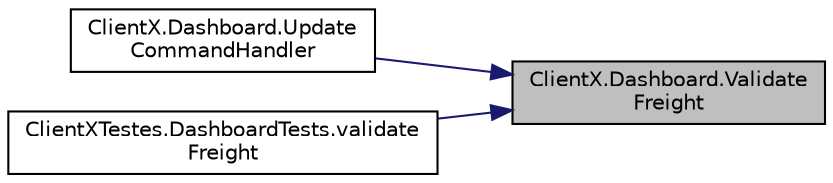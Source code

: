 digraph "ClientX.Dashboard.ValidateFreight"
{
 // INTERACTIVE_SVG=YES
 // LATEX_PDF_SIZE
  edge [fontname="Helvetica",fontsize="10",labelfontname="Helvetica",labelfontsize="10"];
  node [fontname="Helvetica",fontsize="10",shape=record];
  rankdir="RL";
  Node1 [label="ClientX.Dashboard.Validate\lFreight",height=0.2,width=0.4,color="black", fillcolor="grey75", style="filled", fontcolor="black",tooltip="Funkcja odpowiadająca za walidację pola Freight oraz konwersję na liczbę dziesiętną"];
  Node1 -> Node2 [dir="back",color="midnightblue",fontsize="10",style="solid",fontname="Helvetica"];
  Node2 [label="ClientX.Dashboard.Update\lCommandHandler",height=0.2,width=0.4,color="black", fillcolor="white", style="filled",URL="$class_client_x_1_1_dashboard.html#a2a586a30a5ebb07ce225921945ee1fc8",tooltip="Metoda ta odpowiada za dwa zdarzenia. Dodanie nowego klienta oraz dodanie nowego zamówienia w zależno..."];
  Node1 -> Node3 [dir="back",color="midnightblue",fontsize="10",style="solid",fontname="Helvetica"];
  Node3 [label="ClientXTestes.DashboardTests.validate\lFreight",height=0.2,width=0.4,color="black", fillcolor="white", style="filled",URL="$class_client_x_testes_1_1_dashboard_tests.html#adf02f5eddcc99d6dcb216f94e72189b5",tooltip=" "];
}
